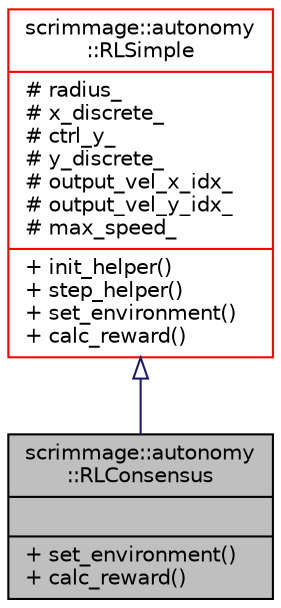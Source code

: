 digraph "scrimmage::autonomy::RLConsensus"
{
 // LATEX_PDF_SIZE
  edge [fontname="Helvetica",fontsize="10",labelfontname="Helvetica",labelfontsize="10"];
  node [fontname="Helvetica",fontsize="10",shape=record];
  Node1 [label="{scrimmage::autonomy\l::RLConsensus\n||+ set_environment()\l+ calc_reward()\l}",height=0.2,width=0.4,color="black", fillcolor="grey75", style="filled", fontcolor="black",tooltip=" "];
  Node2 -> Node1 [dir="back",color="midnightblue",fontsize="10",style="solid",arrowtail="onormal",fontname="Helvetica"];
  Node2 [label="{scrimmage::autonomy\l::RLSimple\n|# radius_\l# x_discrete_\l# ctrl_y_\l# y_discrete_\l# output_vel_x_idx_\l# output_vel_y_idx_\l# max_speed_\l|+ init_helper()\l+ step_helper()\l+ set_environment()\l+ calc_reward()\l}",height=0.2,width=0.4,color="red", fillcolor="white", style="filled",URL="$classscrimmage_1_1autonomy_1_1RLSimple.html",tooltip=" "];
}
